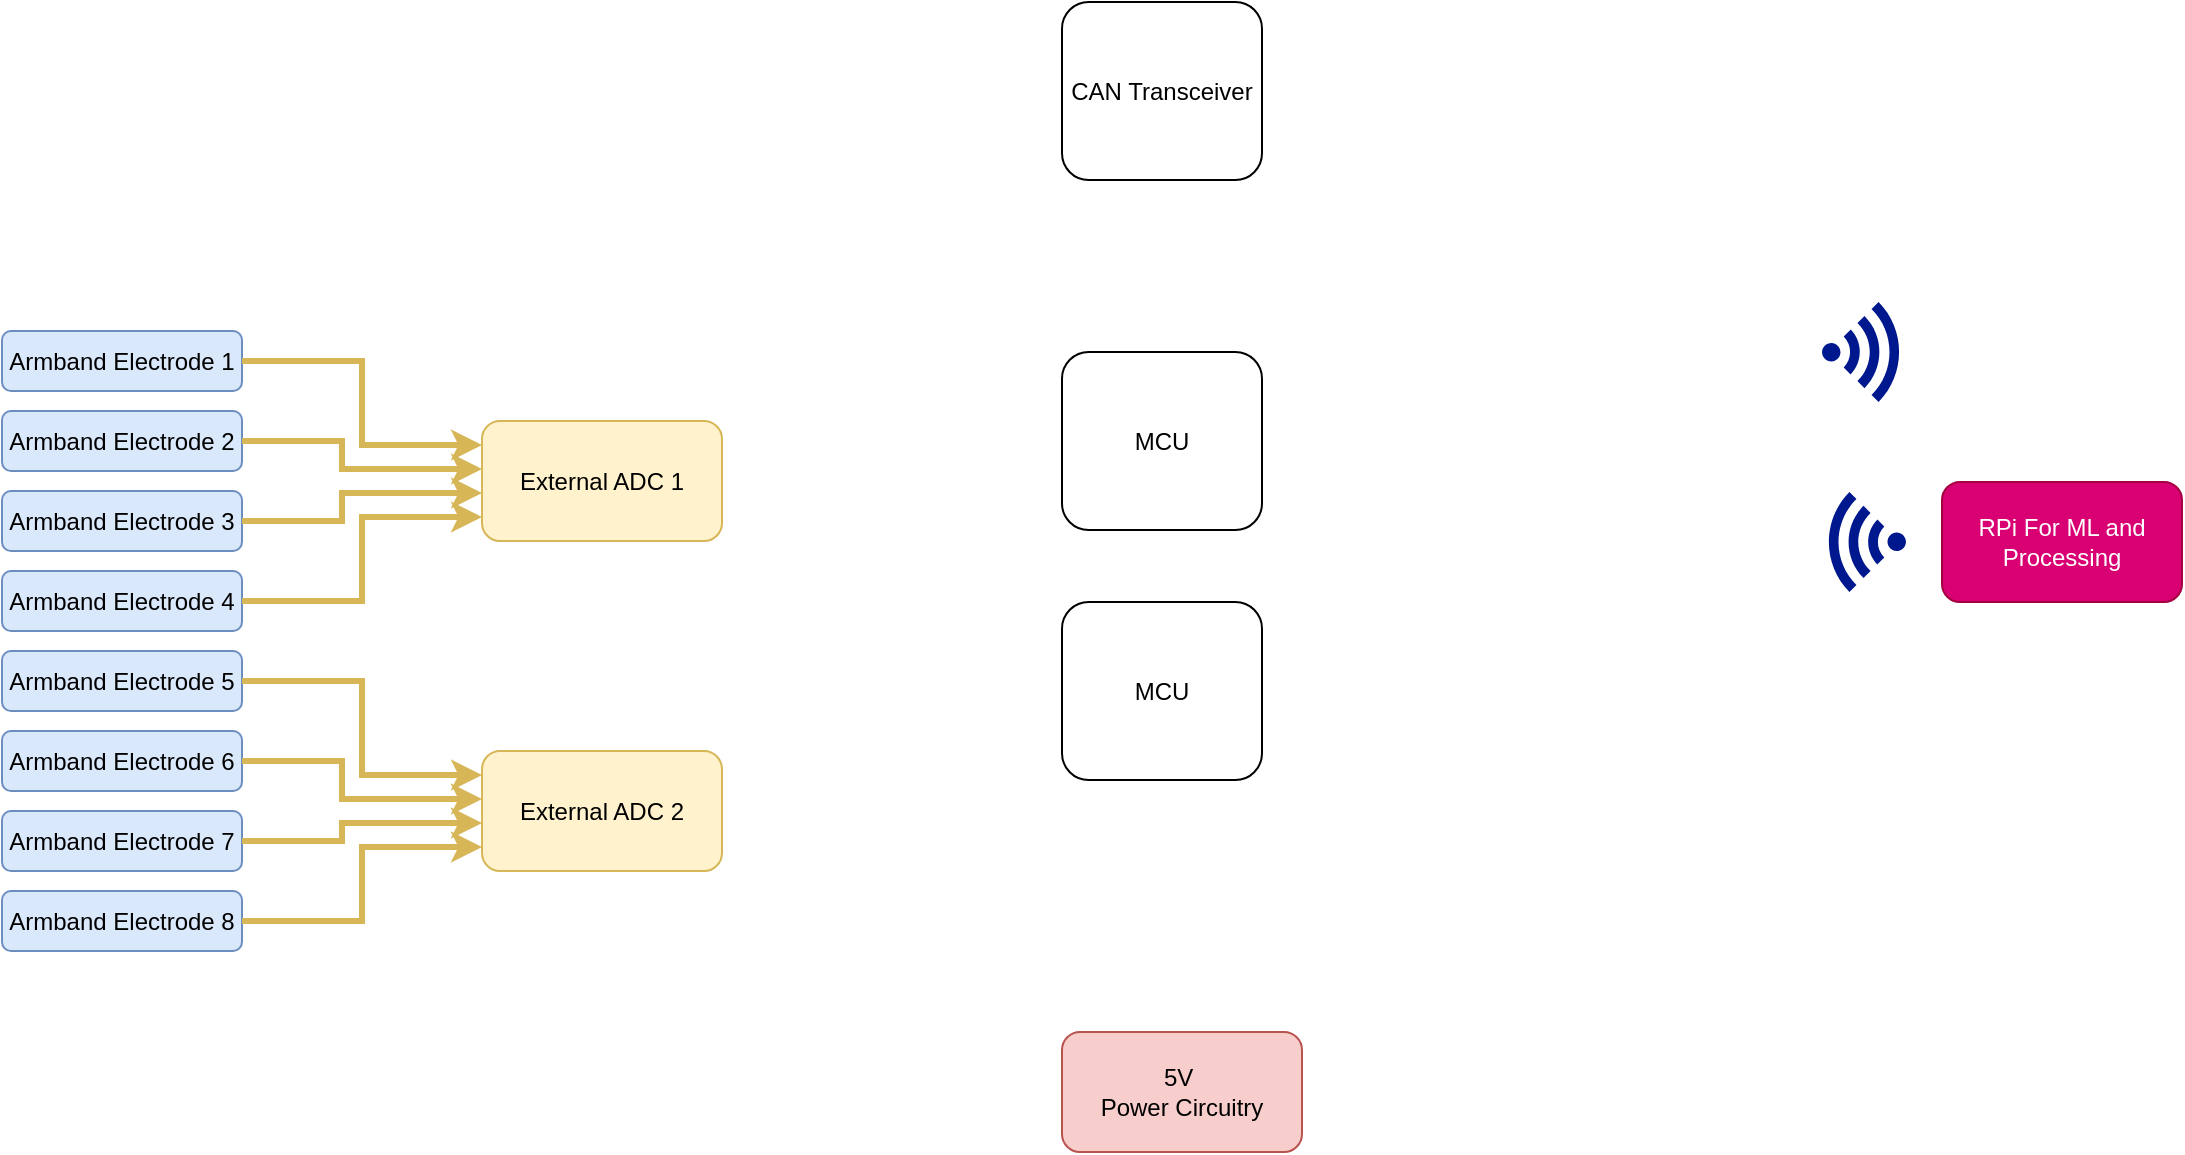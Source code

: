 <mxfile version="24.7.17">
  <diagram name="Page-1" id="adRsfH3vOYP7Nrn_ueYp">
    <mxGraphModel dx="1464" dy="1104" grid="1" gridSize="10" guides="1" tooltips="1" connect="1" arrows="1" fold="1" page="1" pageScale="1" pageWidth="1169" pageHeight="827" math="0" shadow="0">
      <root>
        <mxCell id="0" />
        <mxCell id="1" parent="0" />
        <mxCell id="BP0gaMJ1uflKXfjgtSW8-1" value="MCU" style="rounded=1;whiteSpace=wrap;html=1;points=[[0,0,0,0,0],[0,0.11,0,0,0],[0,0.22,0,0,0],[0,0.33,0,0,0],[0,0.44,0,0,0],[0,0.56,0,0,0],[0,0.67,0,0,0],[0,0.78,0,0,0],[0,0.89,0,0,0],[0,1,0,0,0],[0.25,0,0,0,0],[0.25,1,0,0,0],[0.5,0,0,0,0],[0.5,1,0,0,0],[0.75,0,0,0,0],[0.75,1,0,0,0],[1,0,0,0,0],[1,0.25,0,0,0],[1,0.5,0,0,0],[1,0.75,0,0,0],[1,1,0,0,0]];" parent="1" vertex="1">
          <mxGeometry x="580" y="225" width="100" height="89" as="geometry" />
        </mxCell>
        <mxCell id="BP0gaMJ1uflKXfjgtSW8-2" value="Armband Electrode 1" style="rounded=1;whiteSpace=wrap;html=1;fillColor=#dae8fc;strokeColor=#6c8ebf;" parent="1" vertex="1">
          <mxGeometry x="50" y="214.5" width="120" height="30" as="geometry" />
        </mxCell>
        <mxCell id="BP0gaMJ1uflKXfjgtSW8-3" value="Armband Electrode 2" style="rounded=1;whiteSpace=wrap;html=1;fillColor=#dae8fc;strokeColor=#6c8ebf;" parent="1" vertex="1">
          <mxGeometry x="50" y="254.5" width="120" height="30" as="geometry" />
        </mxCell>
        <mxCell id="BP0gaMJ1uflKXfjgtSW8-4" value="Armband Electrode 3" style="rounded=1;whiteSpace=wrap;html=1;fillColor=#dae8fc;strokeColor=#6c8ebf;" parent="1" vertex="1">
          <mxGeometry x="50" y="294.5" width="120" height="30" as="geometry" />
        </mxCell>
        <mxCell id="BP0gaMJ1uflKXfjgtSW8-5" value="Armband Electrode 4" style="rounded=1;whiteSpace=wrap;html=1;fillColor=#dae8fc;strokeColor=#6c8ebf;" parent="1" vertex="1">
          <mxGeometry x="50" y="334.5" width="120" height="30" as="geometry" />
        </mxCell>
        <mxCell id="BP0gaMJ1uflKXfjgtSW8-6" value="Armband Electrode 5" style="rounded=1;whiteSpace=wrap;html=1;fillColor=#dae8fc;strokeColor=#6c8ebf;" parent="1" vertex="1">
          <mxGeometry x="50" y="374.5" width="120" height="30" as="geometry" />
        </mxCell>
        <mxCell id="BP0gaMJ1uflKXfjgtSW8-7" value="Armband Electrode 6" style="rounded=1;whiteSpace=wrap;html=1;fillColor=#dae8fc;strokeColor=#6c8ebf;" parent="1" vertex="1">
          <mxGeometry x="50" y="414.5" width="120" height="30" as="geometry" />
        </mxCell>
        <mxCell id="BP0gaMJ1uflKXfjgtSW8-8" value="Armband Electrode 7" style="rounded=1;whiteSpace=wrap;html=1;fillColor=#dae8fc;strokeColor=#6c8ebf;" parent="1" vertex="1">
          <mxGeometry x="50" y="454.5" width="120" height="30" as="geometry" />
        </mxCell>
        <mxCell id="BP0gaMJ1uflKXfjgtSW8-9" value="Armband Electrode 8" style="rounded=1;whiteSpace=wrap;html=1;fillColor=#dae8fc;strokeColor=#6c8ebf;" parent="1" vertex="1">
          <mxGeometry x="50" y="494.5" width="120" height="30" as="geometry" />
        </mxCell>
        <mxCell id="BP0gaMJ1uflKXfjgtSW8-29" value="5V&amp;nbsp;&lt;div&gt;Power Circuitry&lt;/div&gt;" style="rounded=1;whiteSpace=wrap;html=1;fillColor=#f8cecc;strokeColor=#b85450;" parent="1" vertex="1">
          <mxGeometry x="580" y="565" width="120" height="60" as="geometry" />
        </mxCell>
        <mxCell id="BP0gaMJ1uflKXfjgtSW8-33" value="RPi For ML and Processing" style="rounded=1;whiteSpace=wrap;html=1;fillColor=#d80073;fontColor=#ffffff;strokeColor=#A50040;" parent="1" vertex="1">
          <mxGeometry x="1020" y="290" width="120" height="60" as="geometry" />
        </mxCell>
        <mxCell id="BP0gaMJ1uflKXfjgtSW8-34" value="" style="sketch=0;aspect=fixed;pointerEvents=1;shadow=0;dashed=0;html=1;strokeColor=none;labelPosition=center;verticalLabelPosition=bottom;verticalAlign=top;align=center;fillColor=#00188D;shape=mxgraph.mscae.enterprise.wireless_connection;rotation=-180;" parent="1" vertex="1">
          <mxGeometry x="960" y="295" width="42" height="50" as="geometry" />
        </mxCell>
        <mxCell id="BP0gaMJ1uflKXfjgtSW8-35" value="" style="sketch=0;aspect=fixed;pointerEvents=1;shadow=0;dashed=0;html=1;strokeColor=none;labelPosition=center;verticalLabelPosition=bottom;verticalAlign=top;align=center;fillColor=#00188D;shape=mxgraph.mscae.enterprise.wireless_connection" parent="1" vertex="1">
          <mxGeometry x="960" y="200" width="42" height="50" as="geometry" />
        </mxCell>
        <mxCell id="Cxmp6gKS2Z5kyVJ9JpGN-1" value="External ADC 1" style="rounded=1;whiteSpace=wrap;html=1;points=[[0,0.2,0,0,0],[0,0.4,0,0,0],[0,0.6,0,0,0],[0,0.8,0,0,0],[0.25,0,0,0,0],[0.25,1,0,0,0],[0.5,0,0,0,0],[0.5,1,0,0,0],[0.75,0,0,0,0],[0.75,1,0,0,0],[1,0,0,0,0],[1,0.25,0,0,0],[1,0.5,0,0,0],[1,0.75,0,0,0],[1,1,0,0,0]];fillColor=#fff2cc;strokeColor=#d6b656;" parent="1" vertex="1">
          <mxGeometry x="290" y="259.5" width="120" height="60" as="geometry" />
        </mxCell>
        <mxCell id="Cxmp6gKS2Z5kyVJ9JpGN-2" value="External ADC 2" style="rounded=1;whiteSpace=wrap;html=1;points=[[0,0.2,0,0,0],[0,0.4,0,0,0],[0,0.6,0,0,0],[0,0.8,0,0,0],[0.25,0,0,0,0],[0.25,1,0,0,0],[0.5,0,0,0,0],[0.5,1,0,0,0],[0.75,0,0,0,0],[0.75,1,0,0,0],[1,0,0,0,0],[1,0.25,0,0,0],[1,0.5,0,0,0],[1,0.75,0,0,0],[1,1,0,0,0]];fillColor=#fff2cc;strokeColor=#d6b656;" parent="1" vertex="1">
          <mxGeometry x="290" y="424.5" width="120" height="60" as="geometry" />
        </mxCell>
        <mxCell id="Cxmp6gKS2Z5kyVJ9JpGN-7" style="edgeStyle=orthogonalEdgeStyle;rounded=0;orthogonalLoop=1;jettySize=auto;html=1;exitX=1;exitY=0.5;exitDx=0;exitDy=0;entryX=0;entryY=0.2;entryDx=0;entryDy=0;entryPerimeter=0;fillColor=#fff2cc;strokeColor=#d6b656;strokeWidth=3;" parent="1" source="BP0gaMJ1uflKXfjgtSW8-2" target="Cxmp6gKS2Z5kyVJ9JpGN-1" edge="1">
          <mxGeometry relative="1" as="geometry" />
        </mxCell>
        <mxCell id="Cxmp6gKS2Z5kyVJ9JpGN-8" style="edgeStyle=orthogonalEdgeStyle;rounded=0;orthogonalLoop=1;jettySize=auto;html=1;exitX=1;exitY=0.5;exitDx=0;exitDy=0;entryX=0;entryY=0.4;entryDx=0;entryDy=0;entryPerimeter=0;fillColor=#fff2cc;strokeColor=#d6b656;strokeWidth=3;" parent="1" source="BP0gaMJ1uflKXfjgtSW8-3" target="Cxmp6gKS2Z5kyVJ9JpGN-1" edge="1">
          <mxGeometry relative="1" as="geometry">
            <Array as="points">
              <mxPoint x="220" y="269.5" />
              <mxPoint x="220" y="283.5" />
            </Array>
          </mxGeometry>
        </mxCell>
        <mxCell id="Cxmp6gKS2Z5kyVJ9JpGN-9" style="edgeStyle=orthogonalEdgeStyle;rounded=0;orthogonalLoop=1;jettySize=auto;html=1;exitX=1;exitY=0.5;exitDx=0;exitDy=0;entryX=0;entryY=0.6;entryDx=0;entryDy=0;entryPerimeter=0;fillColor=#fff2cc;strokeColor=#d6b656;strokeWidth=3;" parent="1" source="BP0gaMJ1uflKXfjgtSW8-4" target="Cxmp6gKS2Z5kyVJ9JpGN-1" edge="1">
          <mxGeometry relative="1" as="geometry">
            <Array as="points">
              <mxPoint x="220" y="309.5" />
              <mxPoint x="220" y="295.5" />
            </Array>
          </mxGeometry>
        </mxCell>
        <mxCell id="Cxmp6gKS2Z5kyVJ9JpGN-10" style="edgeStyle=orthogonalEdgeStyle;rounded=0;orthogonalLoop=1;jettySize=auto;html=1;exitX=1;exitY=0.5;exitDx=0;exitDy=0;entryX=0;entryY=0.8;entryDx=0;entryDy=0;entryPerimeter=0;fillColor=#fff2cc;strokeColor=#d6b656;strokeWidth=3;" parent="1" source="BP0gaMJ1uflKXfjgtSW8-5" target="Cxmp6gKS2Z5kyVJ9JpGN-1" edge="1">
          <mxGeometry relative="1" as="geometry" />
        </mxCell>
        <mxCell id="Cxmp6gKS2Z5kyVJ9JpGN-11" style="edgeStyle=orthogonalEdgeStyle;rounded=0;orthogonalLoop=1;jettySize=auto;html=1;exitX=1;exitY=0.5;exitDx=0;exitDy=0;entryX=0;entryY=0.2;entryDx=0;entryDy=0;entryPerimeter=0;fillColor=#fff2cc;strokeColor=#d6b656;strokeWidth=3;" parent="1" source="BP0gaMJ1uflKXfjgtSW8-6" target="Cxmp6gKS2Z5kyVJ9JpGN-2" edge="1">
          <mxGeometry relative="1" as="geometry" />
        </mxCell>
        <mxCell id="Cxmp6gKS2Z5kyVJ9JpGN-12" style="edgeStyle=orthogonalEdgeStyle;rounded=0;orthogonalLoop=1;jettySize=auto;html=1;exitX=1;exitY=0.5;exitDx=0;exitDy=0;entryX=0;entryY=0.8;entryDx=0;entryDy=0;entryPerimeter=0;fillColor=#fff2cc;strokeColor=#d6b656;strokeWidth=3;" parent="1" source="BP0gaMJ1uflKXfjgtSW8-9" target="Cxmp6gKS2Z5kyVJ9JpGN-2" edge="1">
          <mxGeometry relative="1" as="geometry" />
        </mxCell>
        <mxCell id="Cxmp6gKS2Z5kyVJ9JpGN-13" style="edgeStyle=orthogonalEdgeStyle;rounded=0;orthogonalLoop=1;jettySize=auto;html=1;exitX=1;exitY=0.5;exitDx=0;exitDy=0;entryX=0;entryY=0.6;entryDx=0;entryDy=0;entryPerimeter=0;fillColor=#fff2cc;strokeColor=#d6b656;strokeWidth=3;" parent="1" source="BP0gaMJ1uflKXfjgtSW8-8" target="Cxmp6gKS2Z5kyVJ9JpGN-2" edge="1">
          <mxGeometry relative="1" as="geometry">
            <Array as="points">
              <mxPoint x="220" y="469.5" />
              <mxPoint x="220" y="460.5" />
            </Array>
          </mxGeometry>
        </mxCell>
        <mxCell id="Cxmp6gKS2Z5kyVJ9JpGN-14" style="edgeStyle=orthogonalEdgeStyle;rounded=0;orthogonalLoop=1;jettySize=auto;html=1;exitX=1;exitY=0.5;exitDx=0;exitDy=0;entryX=0;entryY=0.4;entryDx=0;entryDy=0;entryPerimeter=0;fillColor=#fff2cc;strokeColor=#d6b656;strokeWidth=3;" parent="1" source="BP0gaMJ1uflKXfjgtSW8-7" target="Cxmp6gKS2Z5kyVJ9JpGN-2" edge="1">
          <mxGeometry relative="1" as="geometry">
            <Array as="points">
              <mxPoint x="220" y="429.5" />
              <mxPoint x="220" y="448.5" />
            </Array>
          </mxGeometry>
        </mxCell>
        <mxCell id="pE4B7A1xCfNcTPu487Ug-1" value="CAN Transceiver" style="rounded=1;whiteSpace=wrap;html=1;points=[[0,0,0,0,0],[0,0.11,0,0,0],[0,0.22,0,0,0],[0,0.33,0,0,0],[0,0.44,0,0,0],[0,0.56,0,0,0],[0,0.67,0,0,0],[0,0.78,0,0,0],[0,0.89,0,0,0],[0,1,0,0,0],[0.25,0,0,0,0],[0.25,1,0,0,0],[0.5,0,0,0,0],[0.5,1,0,0,0],[0.75,0,0,0,0],[0.75,1,0,0,0],[1,0,0,0,0],[1,0.25,0,0,0],[1,0.5,0,0,0],[1,0.75,0,0,0],[1,1,0,0,0]];" vertex="1" parent="1">
          <mxGeometry x="580" y="50" width="100" height="89" as="geometry" />
        </mxCell>
        <mxCell id="pE4B7A1xCfNcTPu487Ug-3" value="MCU" style="rounded=1;whiteSpace=wrap;html=1;points=[[0,0,0,0,0],[0,0.11,0,0,0],[0,0.22,0,0,0],[0,0.33,0,0,0],[0,0.44,0,0,0],[0,0.56,0,0,0],[0,0.67,0,0,0],[0,0.78,0,0,0],[0,0.89,0,0,0],[0,1,0,0,0],[0.25,0,0,0,0],[0.25,1,0,0,0],[0.5,0,0,0,0],[0.5,1,0,0,0],[0.75,0,0,0,0],[0.75,1,0,0,0],[1,0,0,0,0],[1,0.25,0,0,0],[1,0.5,0,0,0],[1,0.75,0,0,0],[1,1,0,0,0]];" vertex="1" parent="1">
          <mxGeometry x="580" y="350" width="100" height="89" as="geometry" />
        </mxCell>
      </root>
    </mxGraphModel>
  </diagram>
</mxfile>
